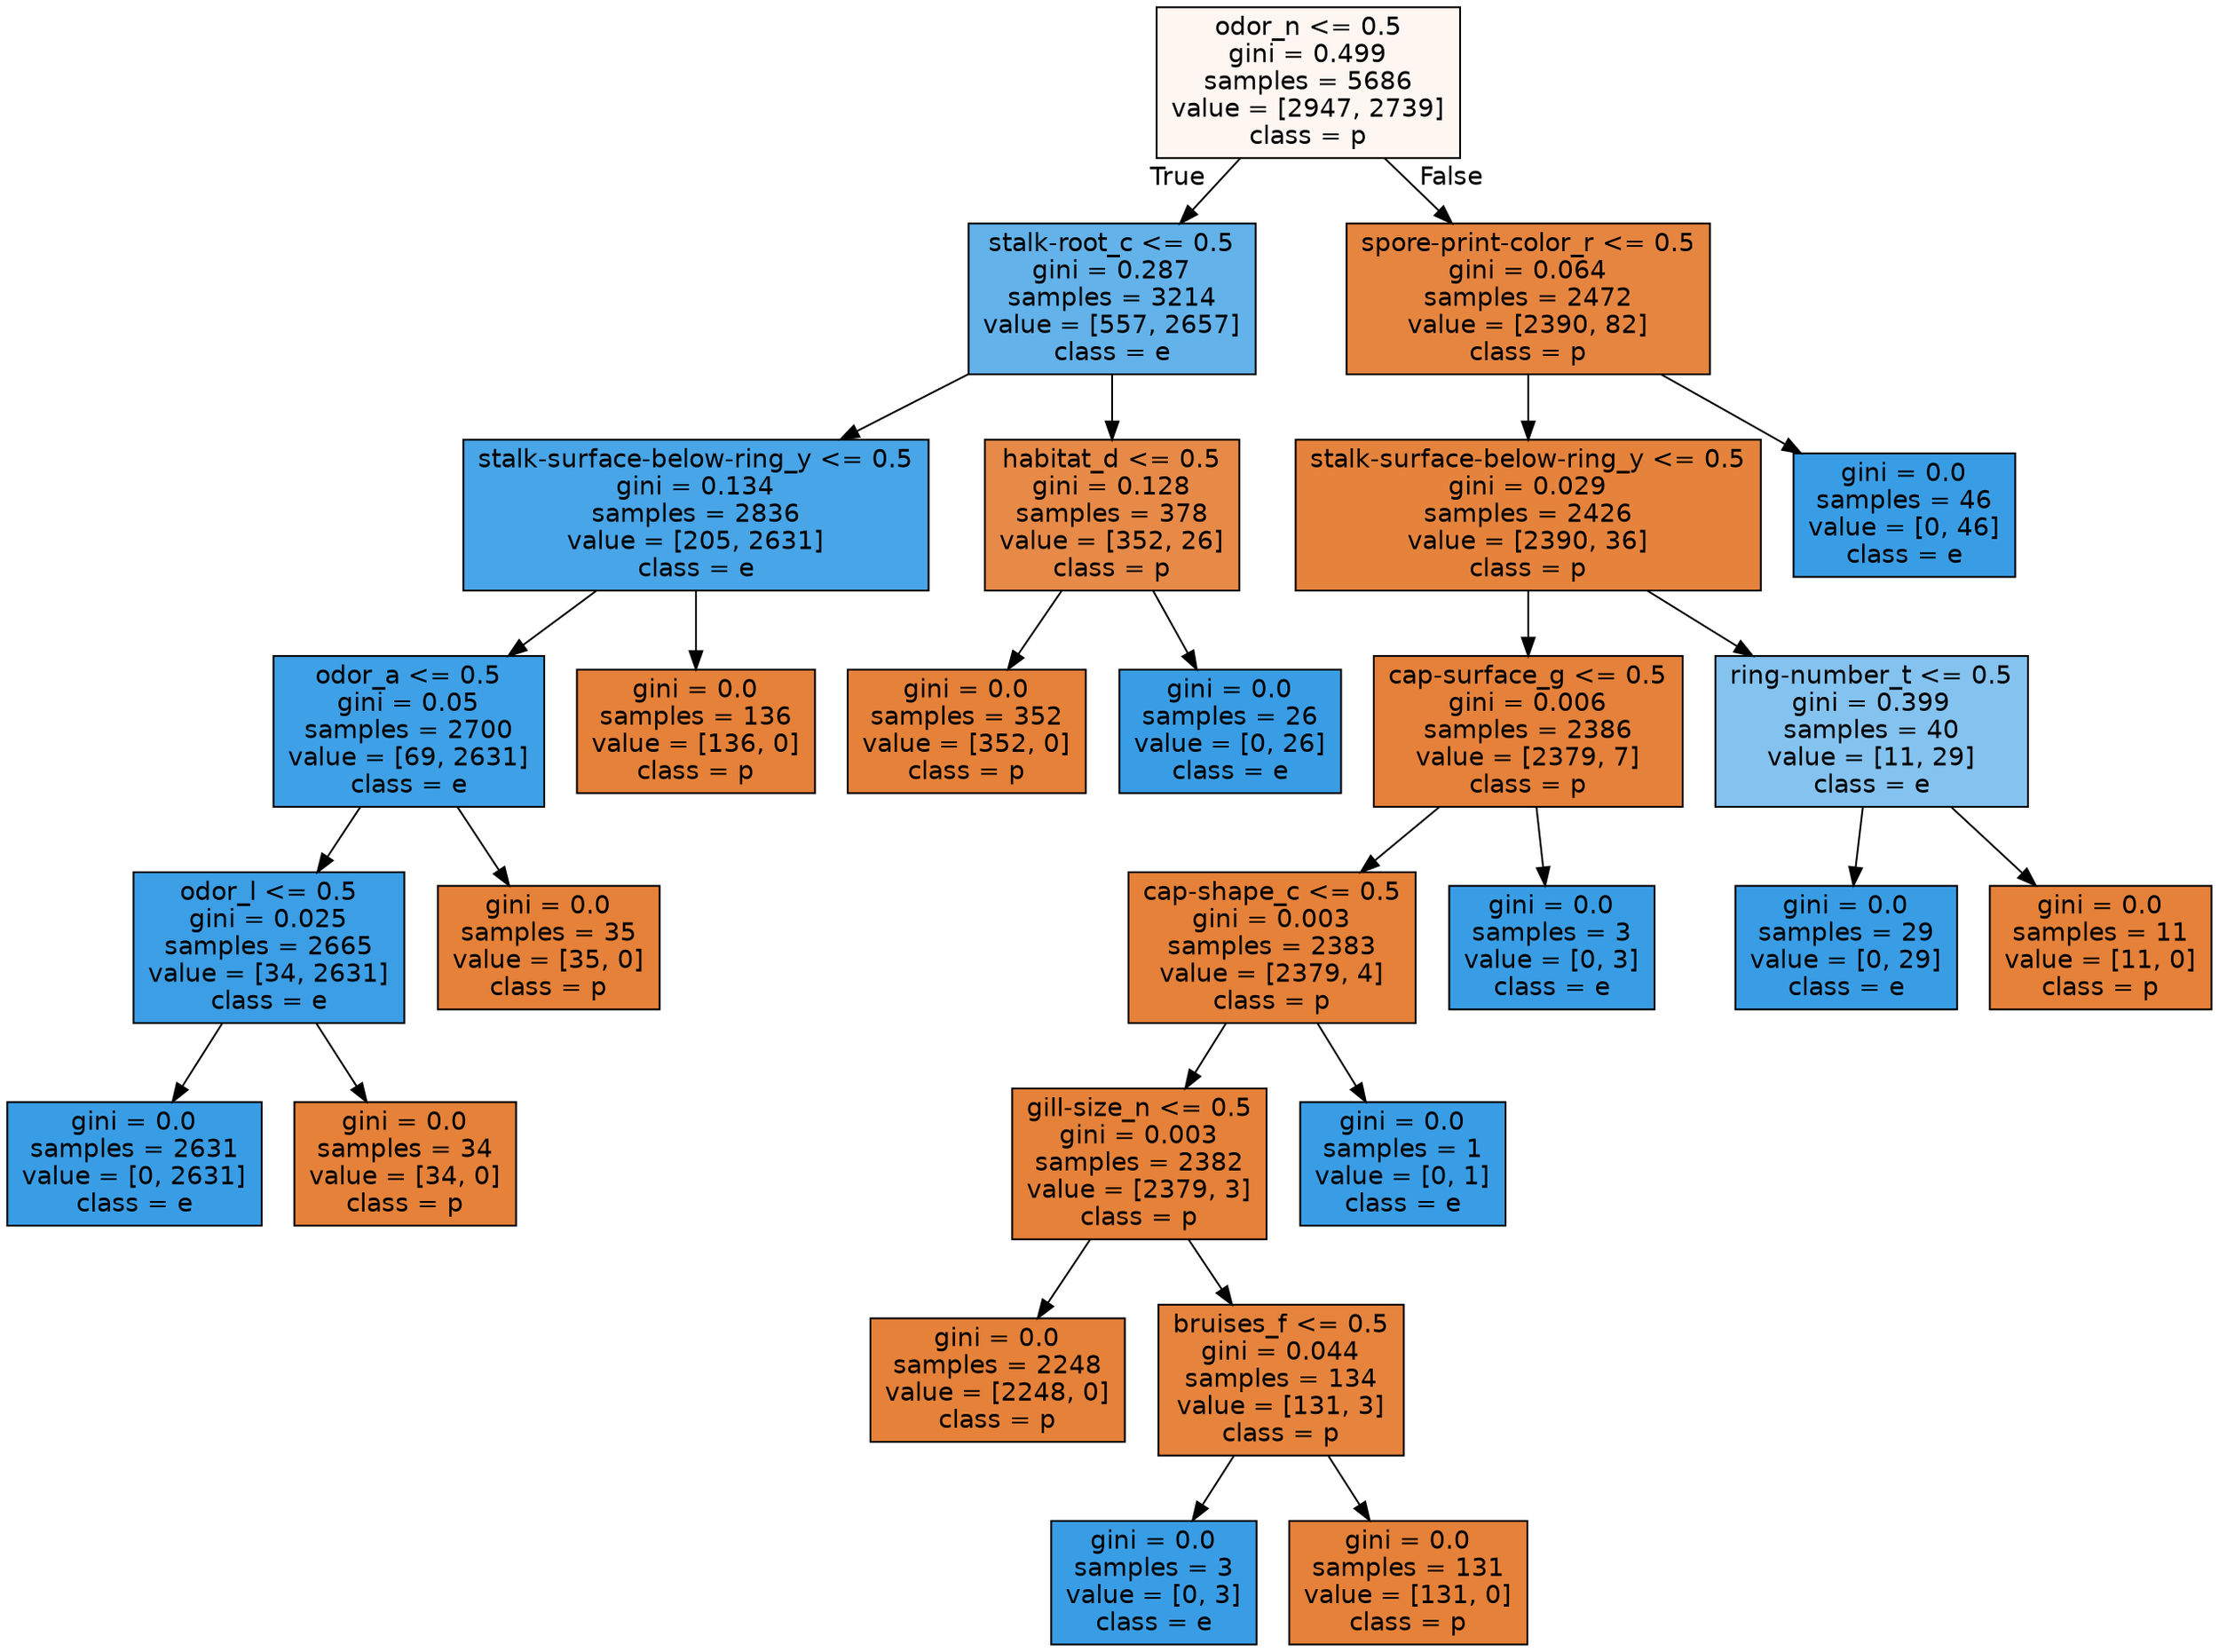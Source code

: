digraph Tree {
node [shape=box, style="filled", color="black", fontname="helvetica"] ;
edge [fontname="helvetica"] ;
0 [label="odor_n <= 0.5\ngini = 0.499\nsamples = 5686\nvalue = [2947, 2739]\nclass = p", fillcolor="#fdf6f1"] ;
1 [label="stalk-root_c <= 0.5\ngini = 0.287\nsamples = 3214\nvalue = [557, 2657]\nclass = e", fillcolor="#63b2ea"] ;
0 -> 1 [labeldistance=2.5, labelangle=45, headlabel="True"] ;
2 [label="stalk-surface-below-ring_y <= 0.5\ngini = 0.134\nsamples = 2836\nvalue = [205, 2631]\nclass = e", fillcolor="#48a5e7"] ;
1 -> 2 ;
3 [label="odor_a <= 0.5\ngini = 0.05\nsamples = 2700\nvalue = [69, 2631]\nclass = e", fillcolor="#3ea0e6"] ;
2 -> 3 ;
4 [label="odor_l <= 0.5\ngini = 0.025\nsamples = 2665\nvalue = [34, 2631]\nclass = e", fillcolor="#3c9ee5"] ;
3 -> 4 ;
5 [label="gini = 0.0\nsamples = 2631\nvalue = [0, 2631]\nclass = e", fillcolor="#399de5"] ;
4 -> 5 ;
6 [label="gini = 0.0\nsamples = 34\nvalue = [34, 0]\nclass = p", fillcolor="#e58139"] ;
4 -> 6 ;
7 [label="gini = 0.0\nsamples = 35\nvalue = [35, 0]\nclass = p", fillcolor="#e58139"] ;
3 -> 7 ;
8 [label="gini = 0.0\nsamples = 136\nvalue = [136, 0]\nclass = p", fillcolor="#e58139"] ;
2 -> 8 ;
9 [label="habitat_d <= 0.5\ngini = 0.128\nsamples = 378\nvalue = [352, 26]\nclass = p", fillcolor="#e78a48"] ;
1 -> 9 ;
10 [label="gini = 0.0\nsamples = 352\nvalue = [352, 0]\nclass = p", fillcolor="#e58139"] ;
9 -> 10 ;
11 [label="gini = 0.0\nsamples = 26\nvalue = [0, 26]\nclass = e", fillcolor="#399de5"] ;
9 -> 11 ;
12 [label="spore-print-color_r <= 0.5\ngini = 0.064\nsamples = 2472\nvalue = [2390, 82]\nclass = p", fillcolor="#e68540"] ;
0 -> 12 [labeldistance=2.5, labelangle=-45, headlabel="False"] ;
13 [label="stalk-surface-below-ring_y <= 0.5\ngini = 0.029\nsamples = 2426\nvalue = [2390, 36]\nclass = p", fillcolor="#e5833c"] ;
12 -> 13 ;
14 [label="cap-surface_g <= 0.5\ngini = 0.006\nsamples = 2386\nvalue = [2379, 7]\nclass = p", fillcolor="#e5813a"] ;
13 -> 14 ;
15 [label="cap-shape_c <= 0.5\ngini = 0.003\nsamples = 2383\nvalue = [2379, 4]\nclass = p", fillcolor="#e58139"] ;
14 -> 15 ;
16 [label="gill-size_n <= 0.5\ngini = 0.003\nsamples = 2382\nvalue = [2379, 3]\nclass = p", fillcolor="#e58139"] ;
15 -> 16 ;
17 [label="gini = 0.0\nsamples = 2248\nvalue = [2248, 0]\nclass = p", fillcolor="#e58139"] ;
16 -> 17 ;
18 [label="bruises_f <= 0.5\ngini = 0.044\nsamples = 134\nvalue = [131, 3]\nclass = p", fillcolor="#e6843e"] ;
16 -> 18 ;
19 [label="gini = 0.0\nsamples = 3\nvalue = [0, 3]\nclass = e", fillcolor="#399de5"] ;
18 -> 19 ;
20 [label="gini = 0.0\nsamples = 131\nvalue = [131, 0]\nclass = p", fillcolor="#e58139"] ;
18 -> 20 ;
21 [label="gini = 0.0\nsamples = 1\nvalue = [0, 1]\nclass = e", fillcolor="#399de5"] ;
15 -> 21 ;
22 [label="gini = 0.0\nsamples = 3\nvalue = [0, 3]\nclass = e", fillcolor="#399de5"] ;
14 -> 22 ;
23 [label="ring-number_t <= 0.5\ngini = 0.399\nsamples = 40\nvalue = [11, 29]\nclass = e", fillcolor="#84c2ef"] ;
13 -> 23 ;
24 [label="gini = 0.0\nsamples = 29\nvalue = [0, 29]\nclass = e", fillcolor="#399de5"] ;
23 -> 24 ;
25 [label="gini = 0.0\nsamples = 11\nvalue = [11, 0]\nclass = p", fillcolor="#e58139"] ;
23 -> 25 ;
26 [label="gini = 0.0\nsamples = 46\nvalue = [0, 46]\nclass = e", fillcolor="#399de5"] ;
12 -> 26 ;
}